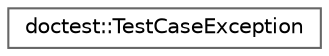 digraph "Graphical Class Hierarchy"
{
 // LATEX_PDF_SIZE
  bgcolor="transparent";
  edge [fontname=Helvetica,fontsize=10,labelfontname=Helvetica,labelfontsize=10];
  node [fontname=Helvetica,fontsize=10,shape=box,height=0.2,width=0.4];
  rankdir="LR";
  Node0 [id="Node000000",label="doctest::TestCaseException",height=0.2,width=0.4,color="grey40", fillcolor="white", style="filled",URL="$structdoctest_1_1_test_case_exception.html",tooltip=" "];
}
